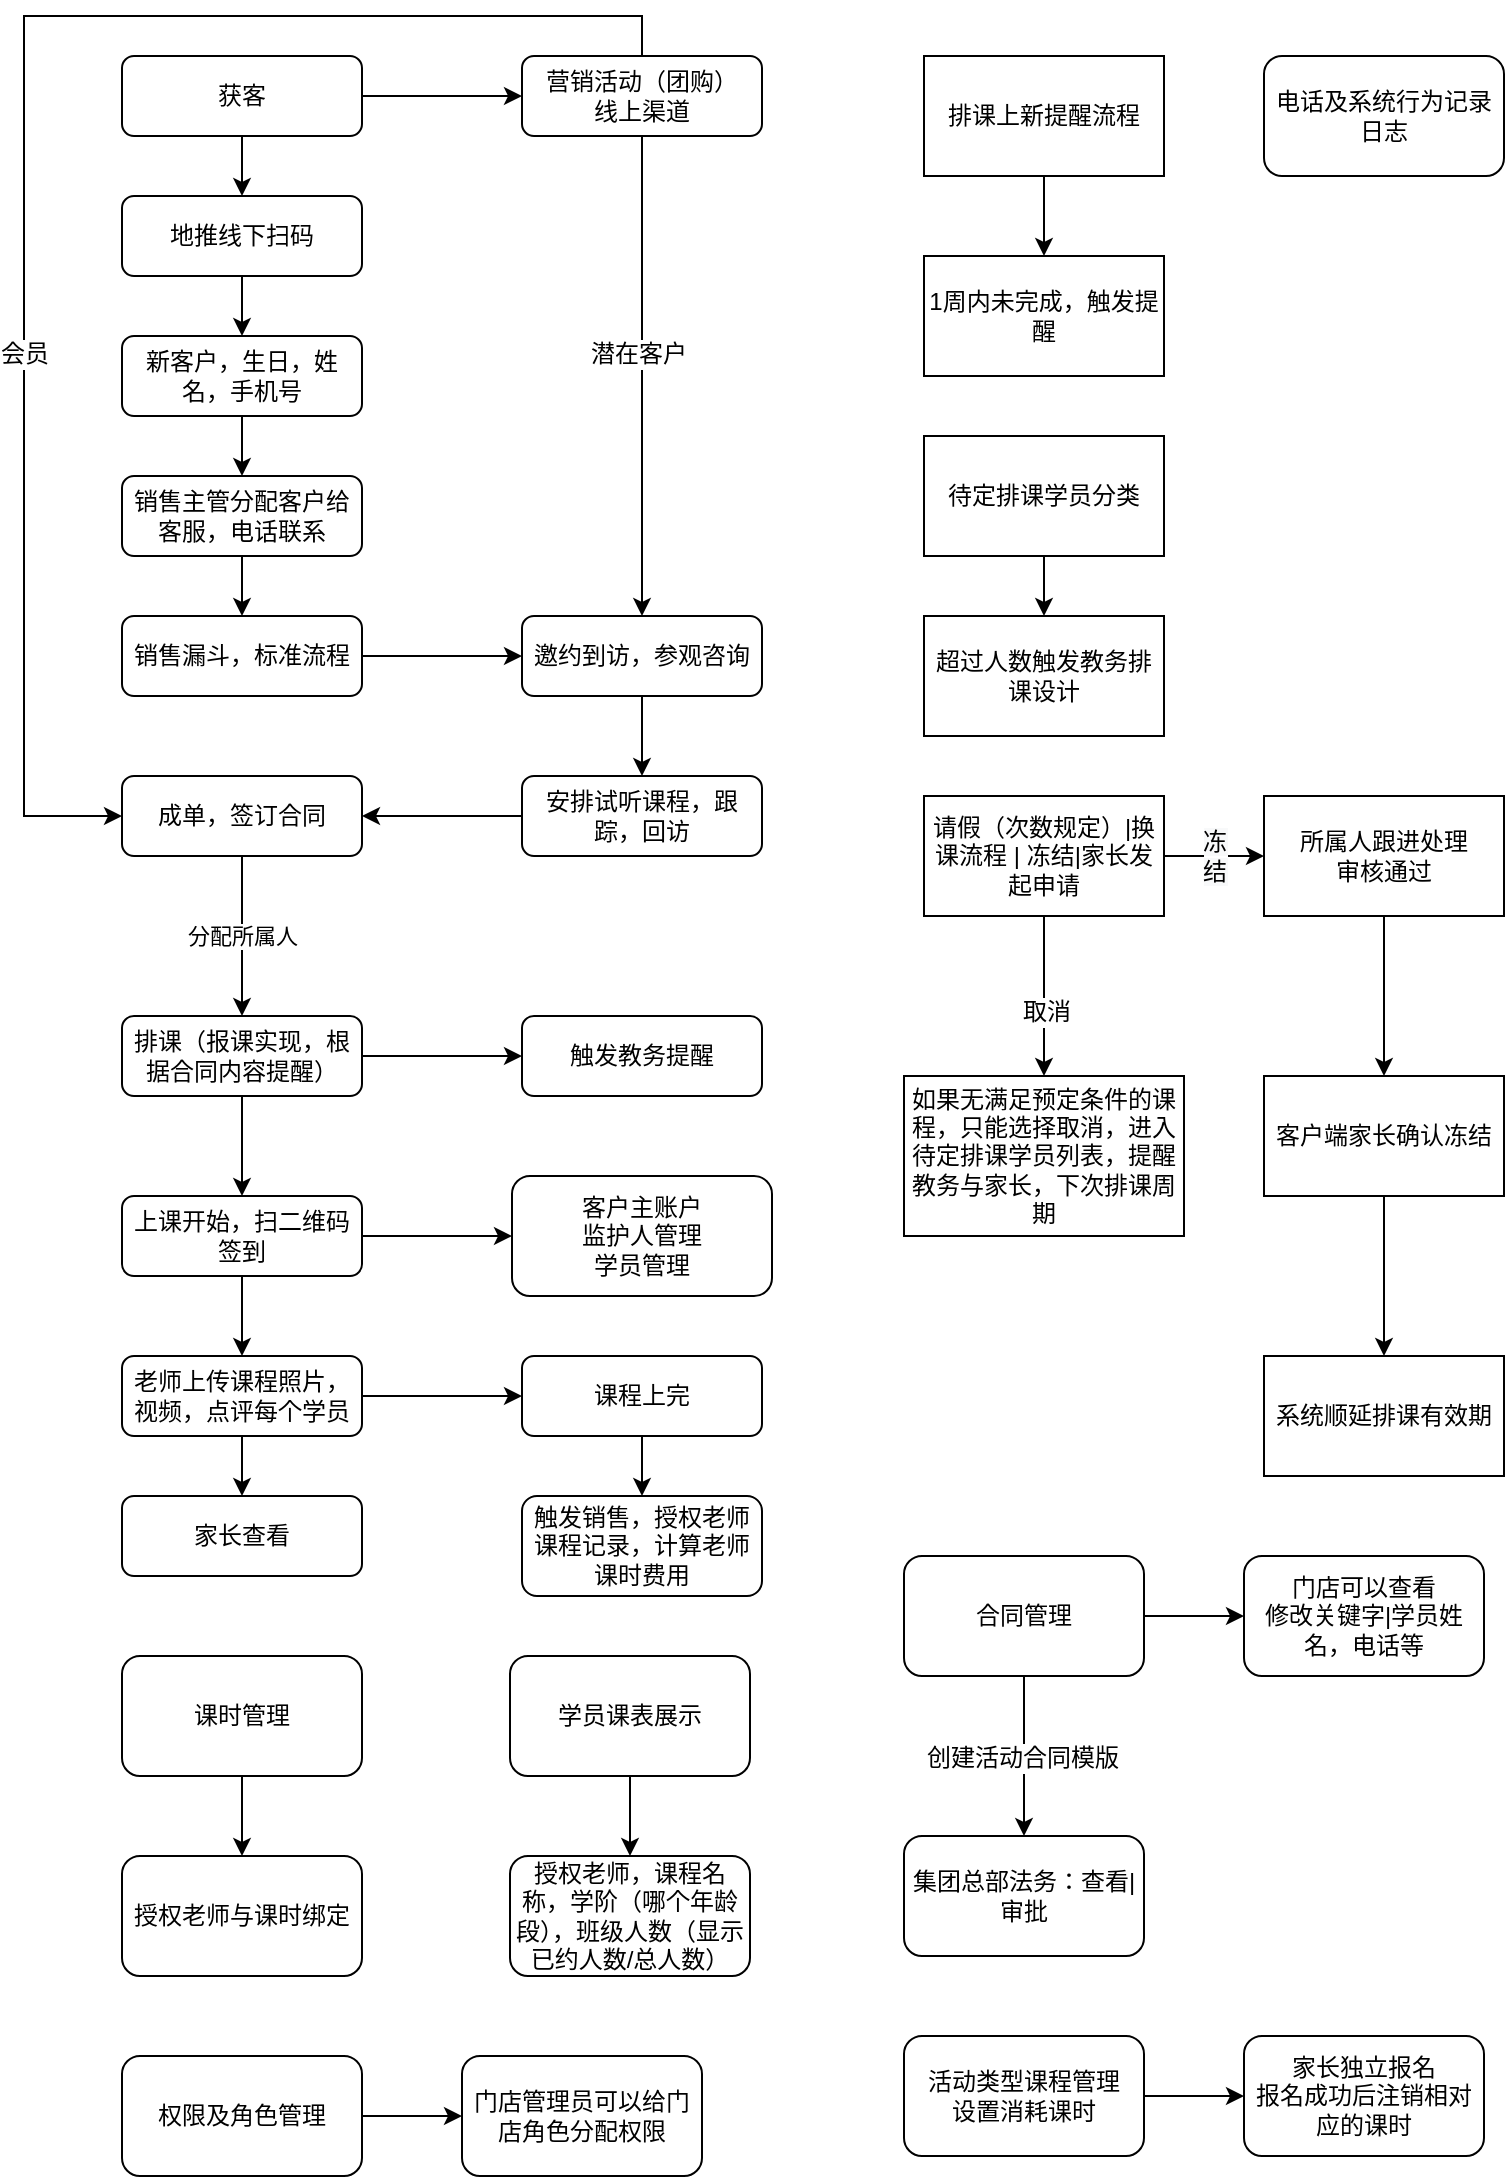 <mxfile version="12.7.9" type="github">
  <diagram id="C5RBs43oDa-KdzZeNtuy" name="Page-1">
    <mxGraphModel dx="1426" dy="738" grid="1" gridSize="10" guides="1" tooltips="1" connect="1" arrows="1" fold="1" page="1" pageScale="1" pageWidth="827" pageHeight="1169" math="0" shadow="0">
      <root>
        <mxCell id="WIyWlLk6GJQsqaUBKTNV-0" />
        <mxCell id="WIyWlLk6GJQsqaUBKTNV-1" parent="WIyWlLk6GJQsqaUBKTNV-0" />
        <mxCell id="BNSuyaTSLoBWICBFApTR-1" value="" style="edgeStyle=orthogonalEdgeStyle;rounded=0;orthogonalLoop=1;jettySize=auto;html=1;" parent="WIyWlLk6GJQsqaUBKTNV-1" source="WIyWlLk6GJQsqaUBKTNV-3" target="BNSuyaTSLoBWICBFApTR-0" edge="1">
          <mxGeometry relative="1" as="geometry" />
        </mxCell>
        <mxCell id="BNSuyaTSLoBWICBFApTR-5" value="" style="edgeStyle=orthogonalEdgeStyle;rounded=0;orthogonalLoop=1;jettySize=auto;html=1;" parent="WIyWlLk6GJQsqaUBKTNV-1" source="WIyWlLk6GJQsqaUBKTNV-3" target="BNSuyaTSLoBWICBFApTR-4" edge="1">
          <mxGeometry relative="1" as="geometry" />
        </mxCell>
        <mxCell id="WIyWlLk6GJQsqaUBKTNV-3" value="获客" style="rounded=1;whiteSpace=wrap;html=1;fontSize=12;glass=0;strokeWidth=1;shadow=0;" parent="WIyWlLk6GJQsqaUBKTNV-1" vertex="1">
          <mxGeometry x="89" y="40" width="120" height="40" as="geometry" />
        </mxCell>
        <mxCell id="BNSuyaTSLoBWICBFApTR-7" value="" style="edgeStyle=orthogonalEdgeStyle;rounded=0;orthogonalLoop=1;jettySize=auto;html=1;exitX=0.5;exitY=1;exitDx=0;exitDy=0;" parent="WIyWlLk6GJQsqaUBKTNV-1" source="BNSuyaTSLoBWICBFApTR-4" target="BNSuyaTSLoBWICBFApTR-12" edge="1">
          <mxGeometry relative="1" as="geometry">
            <mxPoint x="349" y="160" as="targetPoint" />
            <Array as="points" />
          </mxGeometry>
        </mxCell>
        <mxCell id="yvz-q42aFwOv377H5Im5-2" value="潜在客户" style="text;html=1;align=center;verticalAlign=middle;resizable=0;points=[];labelBackgroundColor=#ffffff;" parent="BNSuyaTSLoBWICBFApTR-7" vertex="1" connectable="0">
          <mxGeometry x="-0.092" y="-2" relative="1" as="geometry">
            <mxPoint as="offset" />
          </mxGeometry>
        </mxCell>
        <mxCell id="yvz-q42aFwOv377H5Im5-0" style="edgeStyle=orthogonalEdgeStyle;rounded=0;orthogonalLoop=1;jettySize=auto;html=1;entryX=0;entryY=0.5;entryDx=0;entryDy=0;" parent="WIyWlLk6GJQsqaUBKTNV-1" source="BNSuyaTSLoBWICBFApTR-4" target="BNSuyaTSLoBWICBFApTR-16" edge="1">
          <mxGeometry relative="1" as="geometry">
            <Array as="points">
              <mxPoint x="349" y="20" />
              <mxPoint x="40" y="20" />
              <mxPoint x="40" y="420" />
            </Array>
          </mxGeometry>
        </mxCell>
        <mxCell id="yvz-q42aFwOv377H5Im5-1" value="会员" style="text;html=1;align=center;verticalAlign=middle;resizable=0;points=[];labelBackgroundColor=#ffffff;" parent="yvz-q42aFwOv377H5Im5-0" vertex="1" connectable="0">
          <mxGeometry x="0.28" relative="1" as="geometry">
            <mxPoint as="offset" />
          </mxGeometry>
        </mxCell>
        <mxCell id="BNSuyaTSLoBWICBFApTR-4" value="营销活动（团购）&lt;br&gt;线上渠道" style="rounded=1;whiteSpace=wrap;html=1;fontSize=12;glass=0;strokeWidth=1;shadow=0;" parent="WIyWlLk6GJQsqaUBKTNV-1" vertex="1">
          <mxGeometry x="289" y="40" width="120" height="40" as="geometry" />
        </mxCell>
        <mxCell id="BNSuyaTSLoBWICBFApTR-3" value="" style="edgeStyle=orthogonalEdgeStyle;rounded=0;orthogonalLoop=1;jettySize=auto;html=1;" parent="WIyWlLk6GJQsqaUBKTNV-1" source="BNSuyaTSLoBWICBFApTR-0" target="BNSuyaTSLoBWICBFApTR-2" edge="1">
          <mxGeometry relative="1" as="geometry" />
        </mxCell>
        <mxCell id="BNSuyaTSLoBWICBFApTR-0" value="地推线下扫码" style="rounded=1;whiteSpace=wrap;html=1;fontSize=12;glass=0;strokeWidth=1;shadow=0;" parent="WIyWlLk6GJQsqaUBKTNV-1" vertex="1">
          <mxGeometry x="89" y="110" width="120" height="40" as="geometry" />
        </mxCell>
        <mxCell id="BNSuyaTSLoBWICBFApTR-9" value="" style="edgeStyle=orthogonalEdgeStyle;rounded=0;orthogonalLoop=1;jettySize=auto;html=1;" parent="WIyWlLk6GJQsqaUBKTNV-1" source="BNSuyaTSLoBWICBFApTR-2" target="BNSuyaTSLoBWICBFApTR-8" edge="1">
          <mxGeometry relative="1" as="geometry" />
        </mxCell>
        <mxCell id="BNSuyaTSLoBWICBFApTR-2" value="新客户，生日，姓名，手机号" style="rounded=1;whiteSpace=wrap;html=1;fontSize=12;glass=0;strokeWidth=1;shadow=0;" parent="WIyWlLk6GJQsqaUBKTNV-1" vertex="1">
          <mxGeometry x="89" y="180" width="120" height="40" as="geometry" />
        </mxCell>
        <mxCell id="BNSuyaTSLoBWICBFApTR-11" value="" style="edgeStyle=orthogonalEdgeStyle;rounded=0;orthogonalLoop=1;jettySize=auto;html=1;" parent="WIyWlLk6GJQsqaUBKTNV-1" source="BNSuyaTSLoBWICBFApTR-8" target="BNSuyaTSLoBWICBFApTR-10" edge="1">
          <mxGeometry relative="1" as="geometry" />
        </mxCell>
        <mxCell id="BNSuyaTSLoBWICBFApTR-8" value="销售主管分配客户给客服，电话联系" style="rounded=1;whiteSpace=wrap;html=1;fontSize=12;glass=0;strokeWidth=1;shadow=0;" parent="WIyWlLk6GJQsqaUBKTNV-1" vertex="1">
          <mxGeometry x="89" y="250" width="120" height="40" as="geometry" />
        </mxCell>
        <mxCell id="BNSuyaTSLoBWICBFApTR-13" value="" style="edgeStyle=orthogonalEdgeStyle;rounded=0;orthogonalLoop=1;jettySize=auto;html=1;" parent="WIyWlLk6GJQsqaUBKTNV-1" source="BNSuyaTSLoBWICBFApTR-10" target="BNSuyaTSLoBWICBFApTR-12" edge="1">
          <mxGeometry relative="1" as="geometry" />
        </mxCell>
        <mxCell id="BNSuyaTSLoBWICBFApTR-10" value="销售漏斗，标准流程" style="rounded=1;whiteSpace=wrap;html=1;fontSize=12;glass=0;strokeWidth=1;shadow=0;" parent="WIyWlLk6GJQsqaUBKTNV-1" vertex="1">
          <mxGeometry x="89" y="320" width="120" height="40" as="geometry" />
        </mxCell>
        <mxCell id="BNSuyaTSLoBWICBFApTR-15" value="" style="edgeStyle=orthogonalEdgeStyle;rounded=0;orthogonalLoop=1;jettySize=auto;html=1;" parent="WIyWlLk6GJQsqaUBKTNV-1" source="BNSuyaTSLoBWICBFApTR-12" target="BNSuyaTSLoBWICBFApTR-14" edge="1">
          <mxGeometry relative="1" as="geometry" />
        </mxCell>
        <mxCell id="BNSuyaTSLoBWICBFApTR-12" value="邀约到访，参观咨询" style="rounded=1;whiteSpace=wrap;html=1;fontSize=12;glass=0;strokeWidth=1;shadow=0;" parent="WIyWlLk6GJQsqaUBKTNV-1" vertex="1">
          <mxGeometry x="289" y="320" width="120" height="40" as="geometry" />
        </mxCell>
        <mxCell id="BNSuyaTSLoBWICBFApTR-17" value="" style="edgeStyle=orthogonalEdgeStyle;rounded=0;orthogonalLoop=1;jettySize=auto;html=1;" parent="WIyWlLk6GJQsqaUBKTNV-1" source="BNSuyaTSLoBWICBFApTR-14" target="BNSuyaTSLoBWICBFApTR-16" edge="1">
          <mxGeometry relative="1" as="geometry" />
        </mxCell>
        <mxCell id="BNSuyaTSLoBWICBFApTR-14" value="安排试听课程，跟踪，回访" style="rounded=1;whiteSpace=wrap;html=1;fontSize=12;glass=0;strokeWidth=1;shadow=0;" parent="WIyWlLk6GJQsqaUBKTNV-1" vertex="1">
          <mxGeometry x="289" y="400" width="120" height="40" as="geometry" />
        </mxCell>
        <mxCell id="BNSuyaTSLoBWICBFApTR-19" value="分配所属人" style="edgeStyle=orthogonalEdgeStyle;rounded=0;orthogonalLoop=1;jettySize=auto;html=1;" parent="WIyWlLk6GJQsqaUBKTNV-1" source="BNSuyaTSLoBWICBFApTR-16" target="BNSuyaTSLoBWICBFApTR-18" edge="1">
          <mxGeometry relative="1" as="geometry" />
        </mxCell>
        <mxCell id="BNSuyaTSLoBWICBFApTR-16" value="成单，签订合同" style="rounded=1;whiteSpace=wrap;html=1;fontSize=12;glass=0;strokeWidth=1;shadow=0;" parent="WIyWlLk6GJQsqaUBKTNV-1" vertex="1">
          <mxGeometry x="89" y="400" width="120" height="40" as="geometry" />
        </mxCell>
        <mxCell id="BNSuyaTSLoBWICBFApTR-21" value="" style="edgeStyle=orthogonalEdgeStyle;rounded=0;orthogonalLoop=1;jettySize=auto;html=1;" parent="WIyWlLk6GJQsqaUBKTNV-1" source="BNSuyaTSLoBWICBFApTR-18" target="BNSuyaTSLoBWICBFApTR-20" edge="1">
          <mxGeometry relative="1" as="geometry" />
        </mxCell>
        <mxCell id="BNSuyaTSLoBWICBFApTR-35" value="" style="edgeStyle=orthogonalEdgeStyle;rounded=0;orthogonalLoop=1;jettySize=auto;html=1;" parent="WIyWlLk6GJQsqaUBKTNV-1" source="BNSuyaTSLoBWICBFApTR-18" target="BNSuyaTSLoBWICBFApTR-34" edge="1">
          <mxGeometry relative="1" as="geometry" />
        </mxCell>
        <mxCell id="BNSuyaTSLoBWICBFApTR-18" value="排课（报课实现，根据合同内容提醒）" style="rounded=1;whiteSpace=wrap;html=1;fontSize=12;glass=0;strokeWidth=1;shadow=0;" parent="WIyWlLk6GJQsqaUBKTNV-1" vertex="1">
          <mxGeometry x="89" y="520" width="120" height="40" as="geometry" />
        </mxCell>
        <mxCell id="BNSuyaTSLoBWICBFApTR-37" value="" style="edgeStyle=orthogonalEdgeStyle;rounded=0;orthogonalLoop=1;jettySize=auto;html=1;" parent="WIyWlLk6GJQsqaUBKTNV-1" source="BNSuyaTSLoBWICBFApTR-34" target="BNSuyaTSLoBWICBFApTR-36" edge="1">
          <mxGeometry relative="1" as="geometry" />
        </mxCell>
        <mxCell id="BNSuyaTSLoBWICBFApTR-39" value="" style="edgeStyle=orthogonalEdgeStyle;rounded=0;orthogonalLoop=1;jettySize=auto;html=1;" parent="WIyWlLk6GJQsqaUBKTNV-1" source="BNSuyaTSLoBWICBFApTR-34" target="BNSuyaTSLoBWICBFApTR-38" edge="1">
          <mxGeometry relative="1" as="geometry" />
        </mxCell>
        <mxCell id="BNSuyaTSLoBWICBFApTR-34" value="上课开始，扫二维码签到" style="rounded=1;whiteSpace=wrap;html=1;fontSize=12;glass=0;strokeWidth=1;shadow=0;" parent="WIyWlLk6GJQsqaUBKTNV-1" vertex="1">
          <mxGeometry x="89" y="610" width="120" height="40" as="geometry" />
        </mxCell>
        <mxCell id="BNSuyaTSLoBWICBFApTR-41" value="" style="edgeStyle=orthogonalEdgeStyle;rounded=0;orthogonalLoop=1;jettySize=auto;html=1;" parent="WIyWlLk6GJQsqaUBKTNV-1" source="BNSuyaTSLoBWICBFApTR-38" target="BNSuyaTSLoBWICBFApTR-40" edge="1">
          <mxGeometry relative="1" as="geometry" />
        </mxCell>
        <mxCell id="BNSuyaTSLoBWICBFApTR-45" value="" style="edgeStyle=orthogonalEdgeStyle;rounded=0;orthogonalLoop=1;jettySize=auto;html=1;" parent="WIyWlLk6GJQsqaUBKTNV-1" source="BNSuyaTSLoBWICBFApTR-38" target="BNSuyaTSLoBWICBFApTR-44" edge="1">
          <mxGeometry relative="1" as="geometry" />
        </mxCell>
        <mxCell id="BNSuyaTSLoBWICBFApTR-38" value="老师上传课程照片，视频，点评每个学员" style="rounded=1;whiteSpace=wrap;html=1;fontSize=12;glass=0;strokeWidth=1;shadow=0;" parent="WIyWlLk6GJQsqaUBKTNV-1" vertex="1">
          <mxGeometry x="89" y="690" width="120" height="40" as="geometry" />
        </mxCell>
        <mxCell id="BNSuyaTSLoBWICBFApTR-47" value="" style="edgeStyle=orthogonalEdgeStyle;rounded=0;orthogonalLoop=1;jettySize=auto;html=1;" parent="WIyWlLk6GJQsqaUBKTNV-1" source="BNSuyaTSLoBWICBFApTR-44" target="BNSuyaTSLoBWICBFApTR-46" edge="1">
          <mxGeometry relative="1" as="geometry" />
        </mxCell>
        <mxCell id="BNSuyaTSLoBWICBFApTR-44" value="课程上完" style="rounded=1;whiteSpace=wrap;html=1;fontSize=12;glass=0;strokeWidth=1;shadow=0;" parent="WIyWlLk6GJQsqaUBKTNV-1" vertex="1">
          <mxGeometry x="289" y="690" width="120" height="40" as="geometry" />
        </mxCell>
        <mxCell id="BNSuyaTSLoBWICBFApTR-46" value="触发销售，授权老师课程记录，计算老师课时费用" style="rounded=1;whiteSpace=wrap;html=1;fontSize=12;glass=0;strokeWidth=1;shadow=0;" parent="WIyWlLk6GJQsqaUBKTNV-1" vertex="1">
          <mxGeometry x="289" y="760" width="120" height="50" as="geometry" />
        </mxCell>
        <mxCell id="BNSuyaTSLoBWICBFApTR-40" value="家长查看" style="rounded=1;whiteSpace=wrap;html=1;fontSize=12;glass=0;strokeWidth=1;shadow=0;" parent="WIyWlLk6GJQsqaUBKTNV-1" vertex="1">
          <mxGeometry x="89" y="760" width="120" height="40" as="geometry" />
        </mxCell>
        <mxCell id="BNSuyaTSLoBWICBFApTR-36" value="客户主账户&lt;br&gt;监护人管理&lt;br&gt;学员管理" style="rounded=1;whiteSpace=wrap;html=1;fontSize=12;glass=0;strokeWidth=1;shadow=0;" parent="WIyWlLk6GJQsqaUBKTNV-1" vertex="1">
          <mxGeometry x="284" y="600" width="130" height="60" as="geometry" />
        </mxCell>
        <mxCell id="BNSuyaTSLoBWICBFApTR-20" value="触发教务提醒" style="rounded=1;whiteSpace=wrap;html=1;fontSize=12;glass=0;strokeWidth=1;shadow=0;" parent="WIyWlLk6GJQsqaUBKTNV-1" vertex="1">
          <mxGeometry x="289" y="520" width="120" height="40" as="geometry" />
        </mxCell>
        <mxCell id="BNSuyaTSLoBWICBFApTR-24" value="" style="edgeStyle=orthogonalEdgeStyle;rounded=0;orthogonalLoop=1;jettySize=auto;html=1;" parent="WIyWlLk6GJQsqaUBKTNV-1" source="BNSuyaTSLoBWICBFApTR-22" target="BNSuyaTSLoBWICBFApTR-23" edge="1">
          <mxGeometry relative="1" as="geometry" />
        </mxCell>
        <mxCell id="BNSuyaTSLoBWICBFApTR-22" value="排课上新提醒流程" style="rounded=0;whiteSpace=wrap;html=1;" parent="WIyWlLk6GJQsqaUBKTNV-1" vertex="1">
          <mxGeometry x="490" y="40" width="120" height="60" as="geometry" />
        </mxCell>
        <mxCell id="BNSuyaTSLoBWICBFApTR-23" value="1周内未完成，触发提醒" style="rounded=0;whiteSpace=wrap;html=1;" parent="WIyWlLk6GJQsqaUBKTNV-1" vertex="1">
          <mxGeometry x="490" y="140" width="120" height="60" as="geometry" />
        </mxCell>
        <mxCell id="BNSuyaTSLoBWICBFApTR-27" value="" style="edgeStyle=orthogonalEdgeStyle;rounded=0;orthogonalLoop=1;jettySize=auto;html=1;" parent="WIyWlLk6GJQsqaUBKTNV-1" source="BNSuyaTSLoBWICBFApTR-28" target="BNSuyaTSLoBWICBFApTR-29" edge="1">
          <mxGeometry relative="1" as="geometry" />
        </mxCell>
        <mxCell id="BNSuyaTSLoBWICBFApTR-28" value="待定排课学员分类" style="rounded=0;whiteSpace=wrap;html=1;" parent="WIyWlLk6GJQsqaUBKTNV-1" vertex="1">
          <mxGeometry x="490" y="230" width="120" height="60" as="geometry" />
        </mxCell>
        <mxCell id="BNSuyaTSLoBWICBFApTR-29" value="超过人数触发教务排课设计" style="rounded=0;whiteSpace=wrap;html=1;" parent="WIyWlLk6GJQsqaUBKTNV-1" vertex="1">
          <mxGeometry x="490" y="320" width="120" height="60" as="geometry" />
        </mxCell>
        <mxCell id="BNSuyaTSLoBWICBFApTR-30" value="" style="edgeStyle=orthogonalEdgeStyle;rounded=0;orthogonalLoop=1;jettySize=auto;html=1;" parent="WIyWlLk6GJQsqaUBKTNV-1" source="BNSuyaTSLoBWICBFApTR-31" target="BNSuyaTSLoBWICBFApTR-32" edge="1">
          <mxGeometry relative="1" as="geometry" />
        </mxCell>
        <mxCell id="BNSuyaTSLoBWICBFApTR-61" value="取消" style="text;html=1;align=center;verticalAlign=middle;resizable=0;points=[];labelBackgroundColor=#ffffff;" parent="BNSuyaTSLoBWICBFApTR-30" vertex="1" connectable="0">
          <mxGeometry x="0.2" y="1" relative="1" as="geometry">
            <mxPoint as="offset" />
          </mxGeometry>
        </mxCell>
        <mxCell id="BNSuyaTSLoBWICBFApTR-55" value="&lt;span style=&quot;font-size: 12px ; white-space: normal ; background-color: rgb(248 , 249 , 250)&quot;&gt;冻结&lt;/span&gt;" style="edgeStyle=orthogonalEdgeStyle;rounded=0;orthogonalLoop=1;jettySize=auto;html=1;" parent="WIyWlLk6GJQsqaUBKTNV-1" source="BNSuyaTSLoBWICBFApTR-31" target="BNSuyaTSLoBWICBFApTR-54" edge="1">
          <mxGeometry relative="1" as="geometry" />
        </mxCell>
        <mxCell id="BNSuyaTSLoBWICBFApTR-31" value="请假（次数规定）|换课流程 | 冻结|家长发起申请" style="rounded=0;whiteSpace=wrap;html=1;" parent="WIyWlLk6GJQsqaUBKTNV-1" vertex="1">
          <mxGeometry x="490" y="410" width="120" height="60" as="geometry" />
        </mxCell>
        <mxCell id="BNSuyaTSLoBWICBFApTR-57" value="" style="edgeStyle=orthogonalEdgeStyle;rounded=0;orthogonalLoop=1;jettySize=auto;html=1;" parent="WIyWlLk6GJQsqaUBKTNV-1" source="BNSuyaTSLoBWICBFApTR-54" target="BNSuyaTSLoBWICBFApTR-56" edge="1">
          <mxGeometry relative="1" as="geometry" />
        </mxCell>
        <mxCell id="BNSuyaTSLoBWICBFApTR-54" value="所属人跟进处理&lt;br&gt;审核通过" style="rounded=0;whiteSpace=wrap;html=1;" parent="WIyWlLk6GJQsqaUBKTNV-1" vertex="1">
          <mxGeometry x="660" y="410" width="120" height="60" as="geometry" />
        </mxCell>
        <mxCell id="BNSuyaTSLoBWICBFApTR-60" value="" style="edgeStyle=orthogonalEdgeStyle;rounded=0;orthogonalLoop=1;jettySize=auto;html=1;" parent="WIyWlLk6GJQsqaUBKTNV-1" source="BNSuyaTSLoBWICBFApTR-56" target="BNSuyaTSLoBWICBFApTR-59" edge="1">
          <mxGeometry relative="1" as="geometry" />
        </mxCell>
        <mxCell id="BNSuyaTSLoBWICBFApTR-56" value="客户端家长确认冻结" style="rounded=0;whiteSpace=wrap;html=1;" parent="WIyWlLk6GJQsqaUBKTNV-1" vertex="1">
          <mxGeometry x="660" y="550" width="120" height="60" as="geometry" />
        </mxCell>
        <mxCell id="BNSuyaTSLoBWICBFApTR-59" value="系统顺延排课有效期" style="rounded=0;whiteSpace=wrap;html=1;" parent="WIyWlLk6GJQsqaUBKTNV-1" vertex="1">
          <mxGeometry x="660" y="690" width="120" height="60" as="geometry" />
        </mxCell>
        <mxCell id="BNSuyaTSLoBWICBFApTR-32" value="如果无满足预定条件的课程，只能选择取消，进入待定排课学员列表，提醒教务与家长，下次排课周期" style="rounded=0;whiteSpace=wrap;html=1;" parent="WIyWlLk6GJQsqaUBKTNV-1" vertex="1">
          <mxGeometry x="480" y="550" width="140" height="80" as="geometry" />
        </mxCell>
        <mxCell id="BNSuyaTSLoBWICBFApTR-42" style="edgeStyle=orthogonalEdgeStyle;rounded=0;orthogonalLoop=1;jettySize=auto;html=1;exitX=0.5;exitY=1;exitDx=0;exitDy=0;" parent="WIyWlLk6GJQsqaUBKTNV-1" source="BNSuyaTSLoBWICBFApTR-38" target="BNSuyaTSLoBWICBFApTR-38" edge="1">
          <mxGeometry relative="1" as="geometry" />
        </mxCell>
        <mxCell id="BNSuyaTSLoBWICBFApTR-50" value="" style="edgeStyle=orthogonalEdgeStyle;rounded=0;orthogonalLoop=1;jettySize=auto;html=1;" parent="WIyWlLk6GJQsqaUBKTNV-1" source="BNSuyaTSLoBWICBFApTR-48" target="BNSuyaTSLoBWICBFApTR-49" edge="1">
          <mxGeometry relative="1" as="geometry" />
        </mxCell>
        <mxCell id="BNSuyaTSLoBWICBFApTR-48" value="课时管理" style="rounded=1;whiteSpace=wrap;html=1;" parent="WIyWlLk6GJQsqaUBKTNV-1" vertex="1">
          <mxGeometry x="89" y="840" width="120" height="60" as="geometry" />
        </mxCell>
        <mxCell id="BNSuyaTSLoBWICBFApTR-49" value="授权老师与课时绑定" style="rounded=1;whiteSpace=wrap;html=1;" parent="WIyWlLk6GJQsqaUBKTNV-1" vertex="1">
          <mxGeometry x="89" y="940" width="120" height="60" as="geometry" />
        </mxCell>
        <mxCell id="BNSuyaTSLoBWICBFApTR-51" value="" style="edgeStyle=orthogonalEdgeStyle;rounded=0;orthogonalLoop=1;jettySize=auto;html=1;" parent="WIyWlLk6GJQsqaUBKTNV-1" source="BNSuyaTSLoBWICBFApTR-52" target="BNSuyaTSLoBWICBFApTR-53" edge="1">
          <mxGeometry relative="1" as="geometry" />
        </mxCell>
        <mxCell id="BNSuyaTSLoBWICBFApTR-52" value="学员课表展示" style="rounded=1;whiteSpace=wrap;html=1;" parent="WIyWlLk6GJQsqaUBKTNV-1" vertex="1">
          <mxGeometry x="283" y="840" width="120" height="60" as="geometry" />
        </mxCell>
        <mxCell id="BNSuyaTSLoBWICBFApTR-53" value="授权老师，课程名称，学阶（哪个年龄段），班级人数（显示已约人数/总人数）" style="rounded=1;whiteSpace=wrap;html=1;" parent="WIyWlLk6GJQsqaUBKTNV-1" vertex="1">
          <mxGeometry x="283" y="940" width="120" height="60" as="geometry" />
        </mxCell>
        <mxCell id="BNSuyaTSLoBWICBFApTR-58" value="电话及系统行为记录日志" style="rounded=1;whiteSpace=wrap;html=1;" parent="WIyWlLk6GJQsqaUBKTNV-1" vertex="1">
          <mxGeometry x="660" y="40" width="120" height="60" as="geometry" />
        </mxCell>
        <mxCell id="6_LX4lXhBV7D4q6kCqqC-2" value="" style="edgeStyle=orthogonalEdgeStyle;rounded=0;orthogonalLoop=1;jettySize=auto;html=1;" parent="WIyWlLk6GJQsqaUBKTNV-1" source="6_LX4lXhBV7D4q6kCqqC-0" target="6_LX4lXhBV7D4q6kCqqC-1" edge="1">
          <mxGeometry relative="1" as="geometry" />
        </mxCell>
        <mxCell id="6_LX4lXhBV7D4q6kCqqC-3" value="创建活动合同模版" style="text;html=1;align=center;verticalAlign=middle;resizable=0;points=[];labelBackgroundColor=#ffffff;" parent="6_LX4lXhBV7D4q6kCqqC-2" vertex="1" connectable="0">
          <mxGeometry x="0.025" y="-1" relative="1" as="geometry">
            <mxPoint as="offset" />
          </mxGeometry>
        </mxCell>
        <mxCell id="6_LX4lXhBV7D4q6kCqqC-5" value="" style="edgeStyle=orthogonalEdgeStyle;rounded=0;orthogonalLoop=1;jettySize=auto;html=1;" parent="WIyWlLk6GJQsqaUBKTNV-1" source="6_LX4lXhBV7D4q6kCqqC-0" target="6_LX4lXhBV7D4q6kCqqC-4" edge="1">
          <mxGeometry relative="1" as="geometry" />
        </mxCell>
        <mxCell id="6_LX4lXhBV7D4q6kCqqC-0" value="合同管理" style="rounded=1;whiteSpace=wrap;html=1;" parent="WIyWlLk6GJQsqaUBKTNV-1" vertex="1">
          <mxGeometry x="480" y="790" width="120" height="60" as="geometry" />
        </mxCell>
        <mxCell id="6_LX4lXhBV7D4q6kCqqC-4" value="门店可以查看&lt;br&gt;修改关键字|学员姓名，电话等" style="rounded=1;whiteSpace=wrap;html=1;" parent="WIyWlLk6GJQsqaUBKTNV-1" vertex="1">
          <mxGeometry x="650" y="790" width="120" height="60" as="geometry" />
        </mxCell>
        <mxCell id="6_LX4lXhBV7D4q6kCqqC-1" value="集团总部法务：查看| 审批" style="rounded=1;whiteSpace=wrap;html=1;" parent="WIyWlLk6GJQsqaUBKTNV-1" vertex="1">
          <mxGeometry x="480" y="930" width="120" height="60" as="geometry" />
        </mxCell>
        <mxCell id="6_LX4lXhBV7D4q6kCqqC-9" value="" style="edgeStyle=orthogonalEdgeStyle;rounded=0;orthogonalLoop=1;jettySize=auto;html=1;" parent="WIyWlLk6GJQsqaUBKTNV-1" source="6_LX4lXhBV7D4q6kCqqC-10" target="6_LX4lXhBV7D4q6kCqqC-11" edge="1">
          <mxGeometry relative="1" as="geometry" />
        </mxCell>
        <mxCell id="6_LX4lXhBV7D4q6kCqqC-10" value="权限及角色管理" style="rounded=1;whiteSpace=wrap;html=1;" parent="WIyWlLk6GJQsqaUBKTNV-1" vertex="1">
          <mxGeometry x="89" y="1040" width="120" height="60" as="geometry" />
        </mxCell>
        <mxCell id="6_LX4lXhBV7D4q6kCqqC-11" value="门店管理员可以给门店角色分配权限" style="rounded=1;whiteSpace=wrap;html=1;" parent="WIyWlLk6GJQsqaUBKTNV-1" vertex="1">
          <mxGeometry x="259" y="1040" width="120" height="60" as="geometry" />
        </mxCell>
        <mxCell id="6_LX4lXhBV7D4q6kCqqC-13" value="" style="edgeStyle=orthogonalEdgeStyle;rounded=0;orthogonalLoop=1;jettySize=auto;html=1;" parent="WIyWlLk6GJQsqaUBKTNV-1" source="6_LX4lXhBV7D4q6kCqqC-14" target="6_LX4lXhBV7D4q6kCqqC-15" edge="1">
          <mxGeometry relative="1" as="geometry" />
        </mxCell>
        <mxCell id="6_LX4lXhBV7D4q6kCqqC-14" value="活动类型课程管理&lt;br&gt;设置消耗课时" style="rounded=1;whiteSpace=wrap;html=1;" parent="WIyWlLk6GJQsqaUBKTNV-1" vertex="1">
          <mxGeometry x="480" y="1030" width="120" height="60" as="geometry" />
        </mxCell>
        <mxCell id="6_LX4lXhBV7D4q6kCqqC-15" value="家长独立报名&lt;br&gt;报名成功后注销相对应的课时" style="rounded=1;whiteSpace=wrap;html=1;" parent="WIyWlLk6GJQsqaUBKTNV-1" vertex="1">
          <mxGeometry x="650" y="1030" width="120" height="60" as="geometry" />
        </mxCell>
      </root>
    </mxGraphModel>
  </diagram>
</mxfile>
